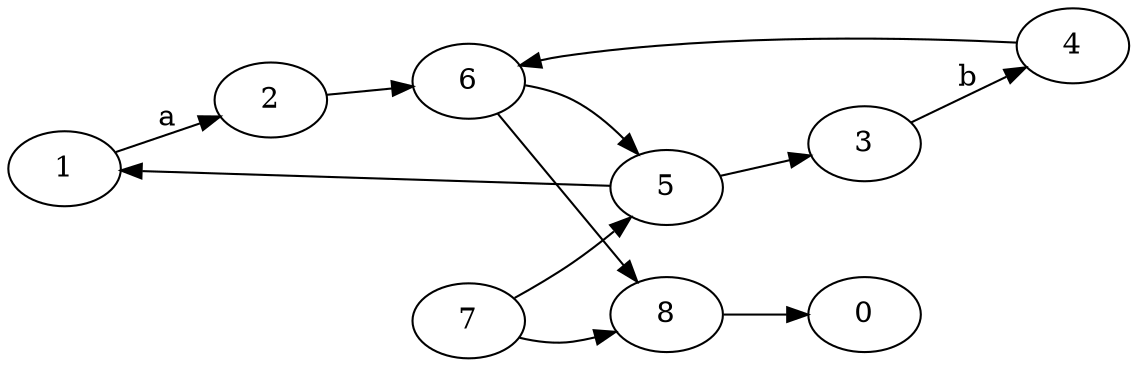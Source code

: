 digraph StateMachine {
  rankdir="LR";
  "1" -> "2" [label="a"]
  "2" -> "6" [label=" "]
  "3" -> "4" [label="b"]
  "4" -> "6" [label=" "]
  "5" -> "1" [label=" "]
  "5" -> "3" [label=" "]
  "6" -> "5" [label=" "]
  "6" -> "8" [label=" "]
  "7" -> "5" [label=" "]
  "7" -> "8" [label=" "]
  "8" -> "0" [label=" "]
}
